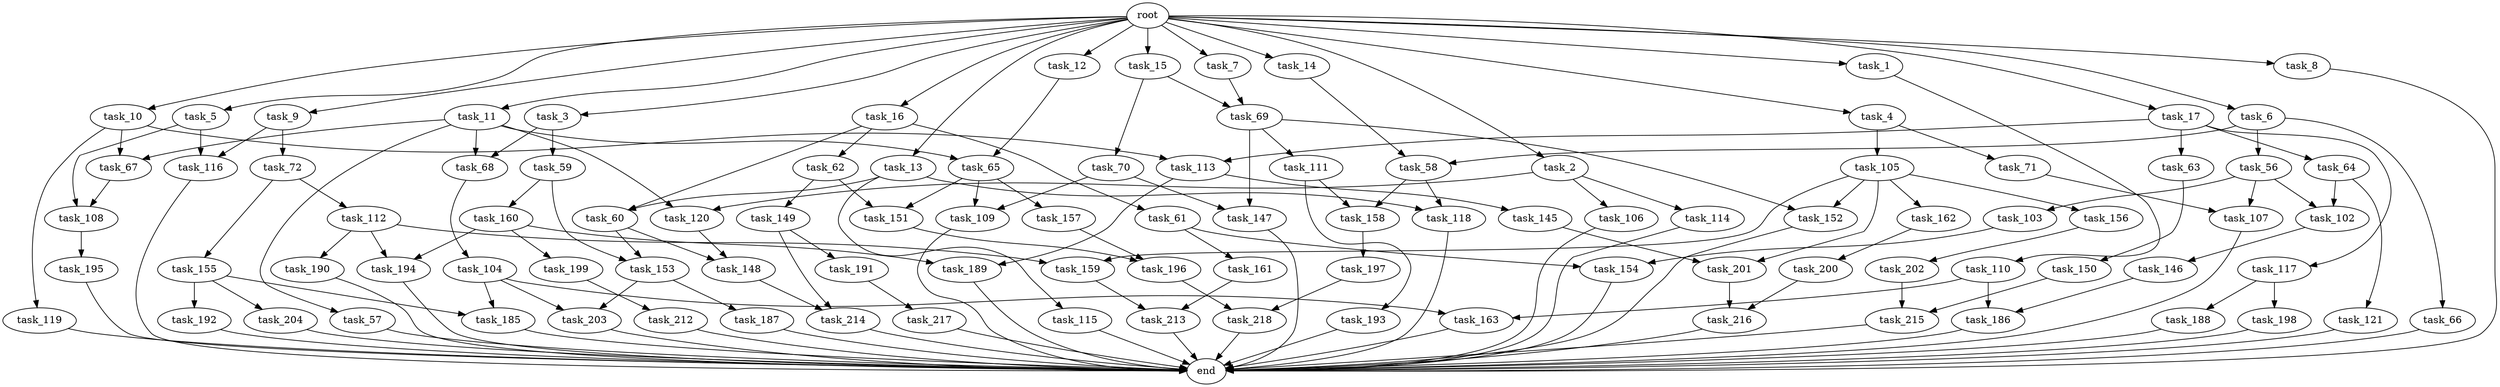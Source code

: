digraph G {
  task_104 [size="1099511627.776000"];
  task_195 [size="1099511627.776000"];
  task_64 [size="841813590.016000"];
  task_17 [size="2.048000"];
  task_190 [size="68719476.736000"];
  task_217 [size="618475290.624000"];
  task_72 [size="429496729.600000"];
  task_69 [size="2491081031.680000"];
  task_11 [size="2.048000"];
  task_155 [size="841813590.016000"];
  task_109 [size="1683627180.032000"];
  task_189 [size="343597383.680000"];
  task_199 [size="68719476.736000"];
  task_59 [size="274877906.944000"];
  task_197 [size="1099511627.776000"];
  task_7 [size="2.048000"];
  task_56 [size="618475290.624000"];
  task_113 [size="910533066.752000"];
  task_67 [size="498216206.336000"];
  task_192 [size="274877906.944000"];
  task_214 [size="1717986918.400000"];
  task_157 [size="841813590.016000"];
  task_216 [size="223338299.392000"];
  task_115 [size="429496729.600000"];
  end [size="0.000000"];
  task_158 [size="223338299.392000"];
  task_203 [size="1116691496.960000"];
  task_63 [size="841813590.016000"];
  task_188 [size="274877906.944000"];
  task_61 [size="841813590.016000"];
  task_119 [size="68719476.736000"];
  task_107 [size="343597383.680000"];
  task_196 [size="1941325217.792000"];
  task_112 [size="841813590.016000"];
  task_121 [size="1391569403.904000"];
  task_105 [size="429496729.600000"];
  task_198 [size="274877906.944000"];
  task_145 [size="274877906.944000"];
  task_202 [size="68719476.736000"];
  task_3 [size="2.048000"];
  task_57 [size="429496729.600000"];
  task_14 [size="2.048000"];
  task_62 [size="841813590.016000"];
  task_185 [size="549755813.888000"];
  task_215 [size="2817498546.176000"];
  task_147 [size="1460288880.640000"];
  task_108 [size="1717986918.400000"];
  task_146 [size="274877906.944000"];
  task_9 [size="2.048000"];
  task_149 [size="1099511627.776000"];
  task_16 [size="2.048000"];
  task_58 [size="2010044694.528000"];
  task_187 [size="841813590.016000"];
  root [size="0.000000"];
  task_212 [size="1099511627.776000"];
  task_161 [size="1717986918.400000"];
  task_218 [size="2010044694.528000"];
  task_4 [size="2.048000"];
  task_70 [size="1391569403.904000"];
  task_65 [size="2147483648.000000"];
  task_60 [size="1271310319.616000"];
  task_13 [size="2.048000"];
  task_194 [size="137438953.472000"];
  task_66 [size="618475290.624000"];
  task_120 [size="704374636.544000"];
  task_5 [size="2.048000"];
  task_153 [size="1941325217.792000"];
  task_204 [size="274877906.944000"];
  task_154 [size="2559800508.416000"];
  task_200 [size="841813590.016000"];
  task_6 [size="2.048000"];
  task_116 [size="1047972020.224000"];
  task_150 [size="429496729.600000"];
  task_201 [size="3435973836.800000"];
  task_152 [size="2336462209.024000"];
  task_106 [size="274877906.944000"];
  task_117 [size="841813590.016000"];
  task_213 [size="584115552.256000"];
  task_15 [size="2.048000"];
  task_10 [size="2.048000"];
  task_118 [size="584115552.256000"];
  task_110 [size="274877906.944000"];
  task_148 [size="1529008357.376000"];
  task_186 [size="3435973836.800000"];
  task_103 [size="68719476.736000"];
  task_160 [size="841813590.016000"];
  task_1 [size="2.048000"];
  task_159 [size="1786706395.136000"];
  task_151 [size="1941325217.792000"];
  task_156 [size="1717986918.400000"];
  task_68 [size="704374636.544000"];
  task_2 [size="2.048000"];
  task_71 [size="429496729.600000"];
  task_114 [size="274877906.944000"];
  task_12 [size="2.048000"];
  task_111 [size="618475290.624000"];
  task_191 [size="618475290.624000"];
  task_163 [size="1992864825.344000"];
  task_8 [size="2.048000"];
  task_102 [size="1460288880.640000"];
  task_193 [size="68719476.736000"];
  task_162 [size="1717986918.400000"];

  task_104 -> task_185 [size="134217728.000000"];
  task_104 -> task_203 [size="134217728.000000"];
  task_104 -> task_163 [size="134217728.000000"];
  task_195 -> end [size="1.000000"];
  task_64 -> task_121 [size="679477248.000000"];
  task_64 -> task_102 [size="679477248.000000"];
  task_17 -> task_113 [size="411041792.000000"];
  task_17 -> task_64 [size="411041792.000000"];
  task_17 -> task_117 [size="411041792.000000"];
  task_17 -> task_63 [size="411041792.000000"];
  task_190 -> end [size="1.000000"];
  task_217 -> end [size="1.000000"];
  task_72 -> task_155 [size="411041792.000000"];
  task_72 -> task_112 [size="411041792.000000"];
  task_69 -> task_152 [size="301989888.000000"];
  task_69 -> task_111 [size="301989888.000000"];
  task_69 -> task_147 [size="301989888.000000"];
  task_11 -> task_65 [size="209715200.000000"];
  task_11 -> task_57 [size="209715200.000000"];
  task_11 -> task_67 [size="209715200.000000"];
  task_11 -> task_120 [size="209715200.000000"];
  task_11 -> task_68 [size="209715200.000000"];
  task_155 -> task_204 [size="134217728.000000"];
  task_155 -> task_185 [size="134217728.000000"];
  task_155 -> task_192 [size="134217728.000000"];
  task_109 -> end [size="1.000000"];
  task_189 -> end [size="1.000000"];
  task_199 -> task_212 [size="536870912.000000"];
  task_59 -> task_160 [size="411041792.000000"];
  task_59 -> task_153 [size="411041792.000000"];
  task_197 -> task_218 [size="301989888.000000"];
  task_7 -> task_69 [size="536870912.000000"];
  task_56 -> task_103 [size="33554432.000000"];
  task_56 -> task_107 [size="33554432.000000"];
  task_56 -> task_102 [size="33554432.000000"];
  task_113 -> task_189 [size="134217728.000000"];
  task_113 -> task_145 [size="134217728.000000"];
  task_67 -> task_108 [size="536870912.000000"];
  task_192 -> end [size="1.000000"];
  task_214 -> end [size="1.000000"];
  task_157 -> task_196 [size="411041792.000000"];
  task_216 -> end [size="1.000000"];
  task_115 -> end [size="1.000000"];
  task_158 -> task_197 [size="536870912.000000"];
  task_203 -> end [size="1.000000"];
  task_63 -> task_150 [size="209715200.000000"];
  task_188 -> end [size="1.000000"];
  task_61 -> task_161 [size="838860800.000000"];
  task_61 -> task_154 [size="838860800.000000"];
  task_119 -> end [size="1.000000"];
  task_107 -> end [size="1.000000"];
  task_196 -> task_218 [size="679477248.000000"];
  task_112 -> task_190 [size="33554432.000000"];
  task_112 -> task_159 [size="33554432.000000"];
  task_112 -> task_194 [size="33554432.000000"];
  task_121 -> end [size="1.000000"];
  task_105 -> task_201 [size="838860800.000000"];
  task_105 -> task_156 [size="838860800.000000"];
  task_105 -> task_152 [size="838860800.000000"];
  task_105 -> task_159 [size="838860800.000000"];
  task_105 -> task_162 [size="838860800.000000"];
  task_198 -> end [size="1.000000"];
  task_145 -> task_201 [size="838860800.000000"];
  task_202 -> task_215 [size="838860800.000000"];
  task_3 -> task_68 [size="134217728.000000"];
  task_3 -> task_59 [size="134217728.000000"];
  task_57 -> end [size="1.000000"];
  task_14 -> task_58 [size="679477248.000000"];
  task_62 -> task_151 [size="536870912.000000"];
  task_62 -> task_149 [size="536870912.000000"];
  task_185 -> end [size="1.000000"];
  task_215 -> end [size="1.000000"];
  task_147 -> end [size="1.000000"];
  task_108 -> task_195 [size="536870912.000000"];
  task_146 -> task_186 [size="838860800.000000"];
  task_9 -> task_72 [size="209715200.000000"];
  task_9 -> task_116 [size="209715200.000000"];
  task_149 -> task_214 [size="301989888.000000"];
  task_149 -> task_191 [size="301989888.000000"];
  task_16 -> task_60 [size="411041792.000000"];
  task_16 -> task_61 [size="411041792.000000"];
  task_16 -> task_62 [size="411041792.000000"];
  task_58 -> task_118 [size="75497472.000000"];
  task_58 -> task_158 [size="75497472.000000"];
  task_187 -> end [size="1.000000"];
  root -> task_15 [size="1.000000"];
  root -> task_16 [size="1.000000"];
  root -> task_5 [size="1.000000"];
  root -> task_11 [size="1.000000"];
  root -> task_3 [size="1.000000"];
  root -> task_12 [size="1.000000"];
  root -> task_8 [size="1.000000"];
  root -> task_6 [size="1.000000"];
  root -> task_17 [size="1.000000"];
  root -> task_7 [size="1.000000"];
  root -> task_1 [size="1.000000"];
  root -> task_4 [size="1.000000"];
  root -> task_2 [size="1.000000"];
  root -> task_13 [size="1.000000"];
  root -> task_14 [size="1.000000"];
  root -> task_9 [size="1.000000"];
  root -> task_10 [size="1.000000"];
  task_212 -> end [size="1.000000"];
  task_161 -> task_213 [size="209715200.000000"];
  task_218 -> end [size="1.000000"];
  task_4 -> task_105 [size="209715200.000000"];
  task_4 -> task_71 [size="209715200.000000"];
  task_70 -> task_109 [size="411041792.000000"];
  task_70 -> task_147 [size="411041792.000000"];
  task_65 -> task_109 [size="411041792.000000"];
  task_65 -> task_151 [size="411041792.000000"];
  task_65 -> task_157 [size="411041792.000000"];
  task_60 -> task_148 [size="536870912.000000"];
  task_60 -> task_153 [size="536870912.000000"];
  task_13 -> task_60 [size="209715200.000000"];
  task_13 -> task_118 [size="209715200.000000"];
  task_13 -> task_115 [size="209715200.000000"];
  task_194 -> end [size="1.000000"];
  task_66 -> end [size="1.000000"];
  task_120 -> task_148 [size="209715200.000000"];
  task_5 -> task_108 [size="301989888.000000"];
  task_5 -> task_116 [size="301989888.000000"];
  task_153 -> task_187 [size="411041792.000000"];
  task_153 -> task_203 [size="411041792.000000"];
  task_204 -> end [size="1.000000"];
  task_154 -> end [size="1.000000"];
  task_200 -> task_216 [size="33554432.000000"];
  task_6 -> task_58 [size="301989888.000000"];
  task_6 -> task_56 [size="301989888.000000"];
  task_6 -> task_66 [size="301989888.000000"];
  task_116 -> end [size="1.000000"];
  task_150 -> task_215 [size="536870912.000000"];
  task_201 -> task_216 [size="75497472.000000"];
  task_152 -> end [size="1.000000"];
  task_106 -> end [size="1.000000"];
  task_117 -> task_188 [size="134217728.000000"];
  task_117 -> task_198 [size="134217728.000000"];
  task_213 -> end [size="1.000000"];
  task_15 -> task_69 [size="679477248.000000"];
  task_15 -> task_70 [size="679477248.000000"];
  task_10 -> task_113 [size="33554432.000000"];
  task_10 -> task_119 [size="33554432.000000"];
  task_10 -> task_67 [size="33554432.000000"];
  task_118 -> end [size="1.000000"];
  task_110 -> task_186 [size="838860800.000000"];
  task_110 -> task_163 [size="838860800.000000"];
  task_148 -> task_214 [size="536870912.000000"];
  task_186 -> end [size="1.000000"];
  task_103 -> task_154 [size="411041792.000000"];
  task_160 -> task_189 [size="33554432.000000"];
  task_160 -> task_199 [size="33554432.000000"];
  task_160 -> task_194 [size="33554432.000000"];
  task_1 -> task_110 [size="134217728.000000"];
  task_159 -> task_213 [size="75497472.000000"];
  task_151 -> task_196 [size="536870912.000000"];
  task_156 -> task_202 [size="33554432.000000"];
  task_68 -> task_104 [size="536870912.000000"];
  task_2 -> task_114 [size="134217728.000000"];
  task_2 -> task_106 [size="134217728.000000"];
  task_2 -> task_120 [size="134217728.000000"];
  task_71 -> task_107 [size="134217728.000000"];
  task_114 -> end [size="1.000000"];
  task_12 -> task_65 [size="838860800.000000"];
  task_111 -> task_158 [size="33554432.000000"];
  task_111 -> task_193 [size="33554432.000000"];
  task_191 -> task_217 [size="301989888.000000"];
  task_163 -> end [size="1.000000"];
  task_8 -> end [size="1.000000"];
  task_102 -> task_146 [size="134217728.000000"];
  task_193 -> end [size="1.000000"];
  task_162 -> task_200 [size="411041792.000000"];
}

